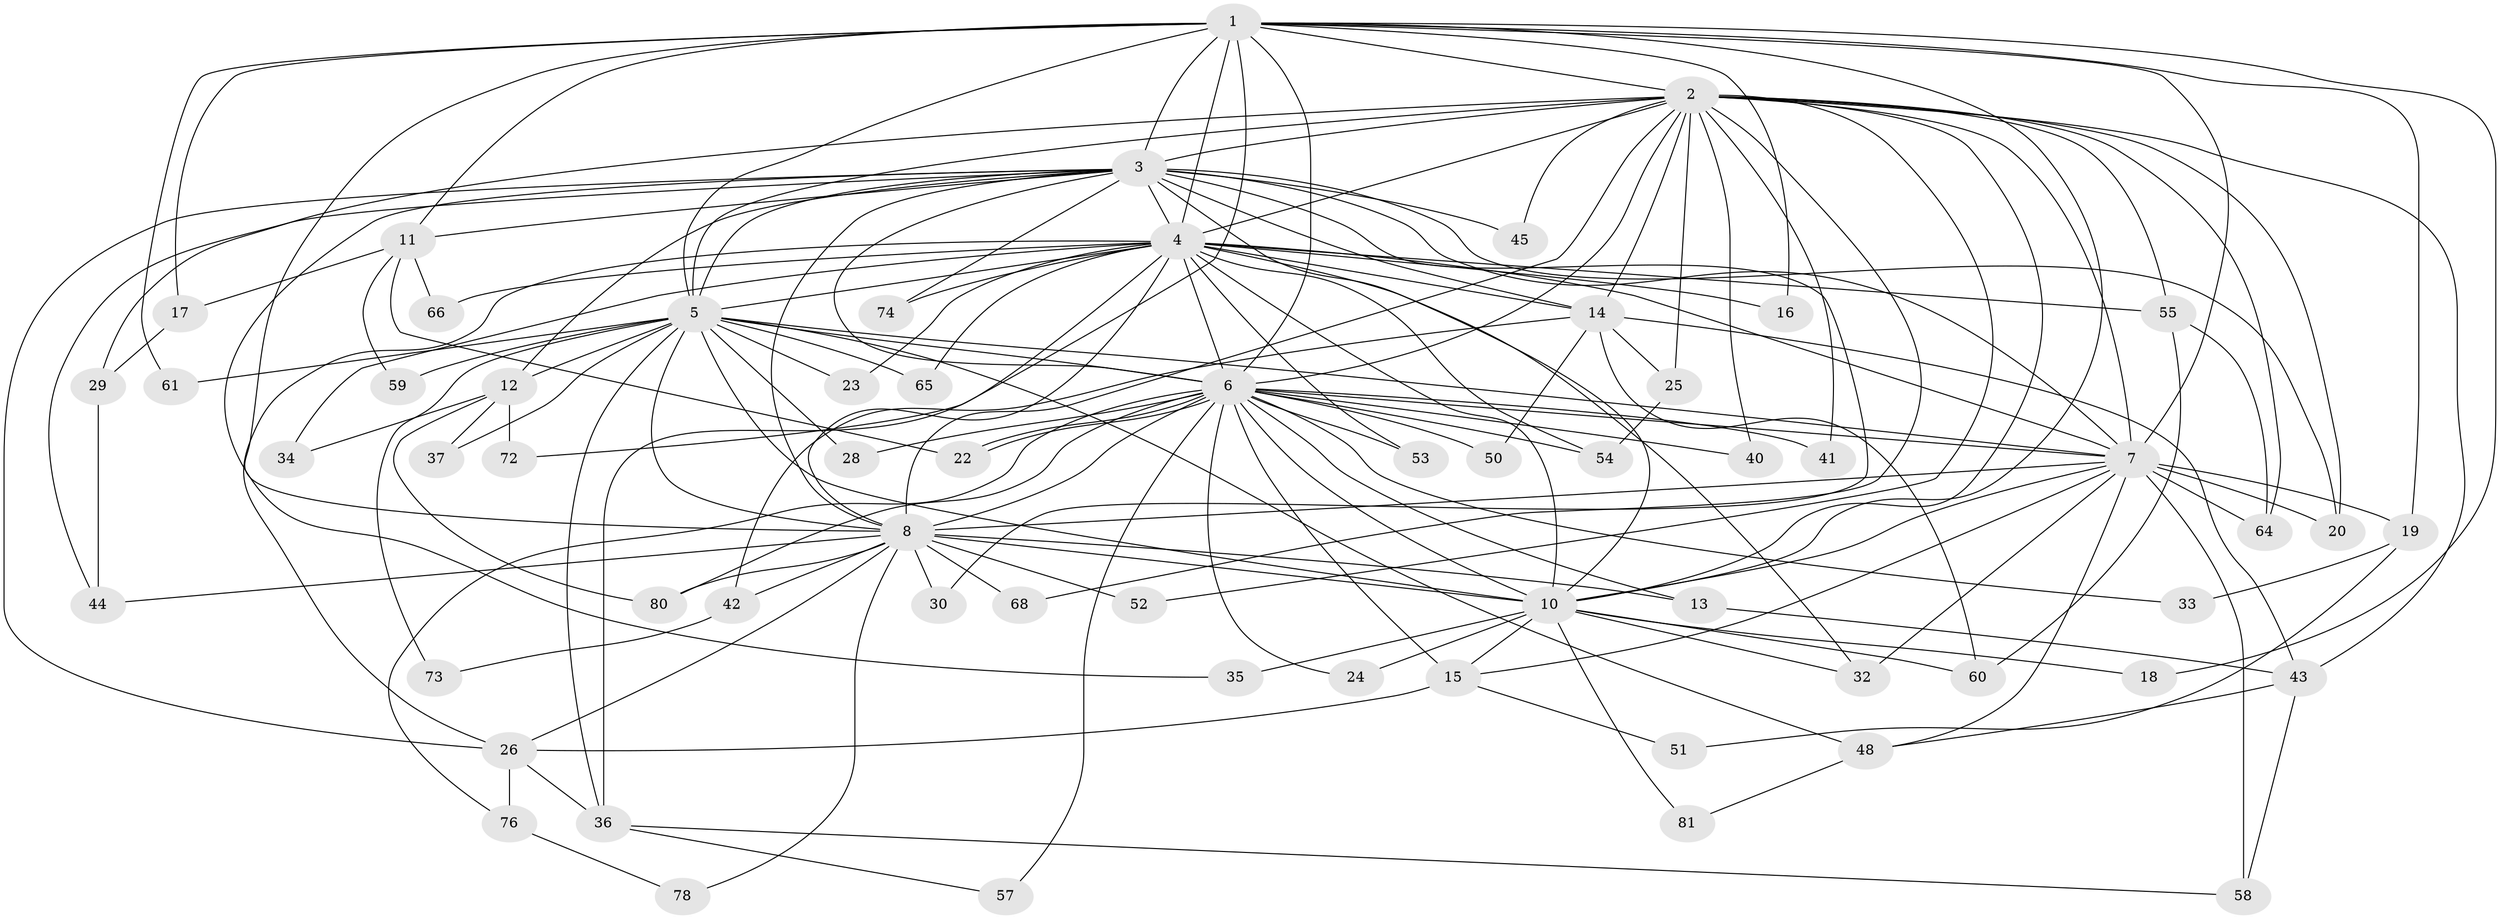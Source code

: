 // original degree distribution, {18: 0.023255813953488372, 23: 0.011627906976744186, 20: 0.023255813953488372, 15: 0.011627906976744186, 28: 0.011627906976744186, 16: 0.023255813953488372, 17: 0.011627906976744186, 4: 0.06976744186046512, 6: 0.011627906976744186, 3: 0.19767441860465115, 8: 0.011627906976744186, 5: 0.046511627906976744, 2: 0.5465116279069767}
// Generated by graph-tools (version 1.1) at 2025/41/03/06/25 10:41:33]
// undirected, 62 vertices, 158 edges
graph export_dot {
graph [start="1"]
  node [color=gray90,style=filled];
  1 [super="+70"];
  2 [super="+46"];
  3 [super="+75"];
  4 [super="+9"];
  5 [super="+39"];
  6 [super="+77"];
  7 [super="+82"];
  8 [super="+85"];
  10 [super="+62"];
  11 [super="+31"];
  12 [super="+84"];
  13;
  14 [super="+49"];
  15 [super="+27"];
  16;
  17 [super="+21"];
  18;
  19;
  20;
  22;
  23;
  24;
  25 [super="+56"];
  26 [super="+47"];
  28;
  29;
  30;
  32 [super="+79"];
  33;
  34;
  35;
  36 [super="+38"];
  37;
  40;
  41;
  42;
  43 [super="+69"];
  44 [super="+71"];
  45;
  48 [super="+63"];
  50;
  51;
  52;
  53;
  54 [super="+83"];
  55 [super="+67"];
  57;
  58 [super="+86"];
  59;
  60;
  61;
  64;
  65;
  66;
  68;
  72;
  73;
  74;
  76;
  78;
  80;
  81;
  1 -- 2;
  1 -- 3;
  1 -- 4 [weight=2];
  1 -- 5;
  1 -- 6 [weight=2];
  1 -- 7;
  1 -- 8;
  1 -- 10;
  1 -- 11;
  1 -- 16;
  1 -- 17 [weight=2];
  1 -- 18;
  1 -- 19;
  1 -- 61;
  1 -- 72;
  2 -- 3;
  2 -- 4 [weight=2];
  2 -- 5;
  2 -- 6;
  2 -- 7;
  2 -- 8;
  2 -- 10;
  2 -- 14;
  2 -- 20;
  2 -- 25;
  2 -- 29;
  2 -- 40;
  2 -- 41;
  2 -- 43;
  2 -- 45;
  2 -- 52;
  2 -- 55;
  2 -- 64;
  2 -- 68;
  3 -- 4 [weight=2];
  3 -- 5;
  3 -- 6;
  3 -- 7;
  3 -- 8;
  3 -- 10 [weight=2];
  3 -- 11;
  3 -- 12;
  3 -- 14;
  3 -- 26;
  3 -- 30;
  3 -- 35;
  3 -- 45;
  3 -- 74;
  3 -- 20;
  3 -- 44;
  4 -- 5 [weight=2];
  4 -- 6 [weight=2];
  4 -- 7 [weight=2];
  4 -- 8 [weight=2];
  4 -- 10 [weight=2];
  4 -- 16;
  4 -- 34;
  4 -- 36;
  4 -- 54 [weight=2];
  4 -- 65;
  4 -- 74;
  4 -- 66;
  4 -- 23;
  4 -- 53;
  4 -- 55;
  4 -- 26;
  4 -- 32;
  4 -- 14;
  5 -- 6 [weight=2];
  5 -- 7;
  5 -- 8;
  5 -- 10;
  5 -- 12;
  5 -- 23;
  5 -- 28;
  5 -- 37;
  5 -- 59;
  5 -- 61;
  5 -- 65;
  5 -- 73;
  5 -- 36;
  5 -- 48;
  6 -- 7;
  6 -- 8;
  6 -- 10;
  6 -- 13;
  6 -- 22;
  6 -- 22;
  6 -- 24;
  6 -- 28;
  6 -- 33;
  6 -- 40;
  6 -- 41;
  6 -- 50;
  6 -- 53;
  6 -- 54;
  6 -- 57;
  6 -- 76;
  6 -- 80;
  6 -- 15;
  7 -- 8;
  7 -- 10;
  7 -- 15;
  7 -- 19;
  7 -- 20;
  7 -- 32;
  7 -- 48;
  7 -- 58;
  7 -- 64;
  8 -- 10;
  8 -- 13;
  8 -- 30;
  8 -- 42;
  8 -- 44;
  8 -- 52;
  8 -- 68;
  8 -- 78;
  8 -- 80;
  8 -- 26;
  10 -- 15;
  10 -- 18;
  10 -- 24;
  10 -- 32;
  10 -- 35;
  10 -- 60;
  10 -- 81;
  11 -- 17;
  11 -- 59;
  11 -- 66;
  11 -- 22;
  12 -- 34;
  12 -- 37;
  12 -- 72;
  12 -- 80;
  13 -- 43;
  14 -- 25;
  14 -- 42;
  14 -- 50;
  14 -- 60;
  14 -- 43;
  15 -- 51;
  15 -- 26;
  17 -- 29;
  19 -- 33;
  19 -- 51;
  25 -- 54;
  26 -- 36;
  26 -- 76;
  29 -- 44;
  36 -- 57;
  36 -- 58;
  42 -- 73;
  43 -- 48;
  43 -- 58;
  48 -- 81;
  55 -- 64;
  55 -- 60;
  76 -- 78;
}
